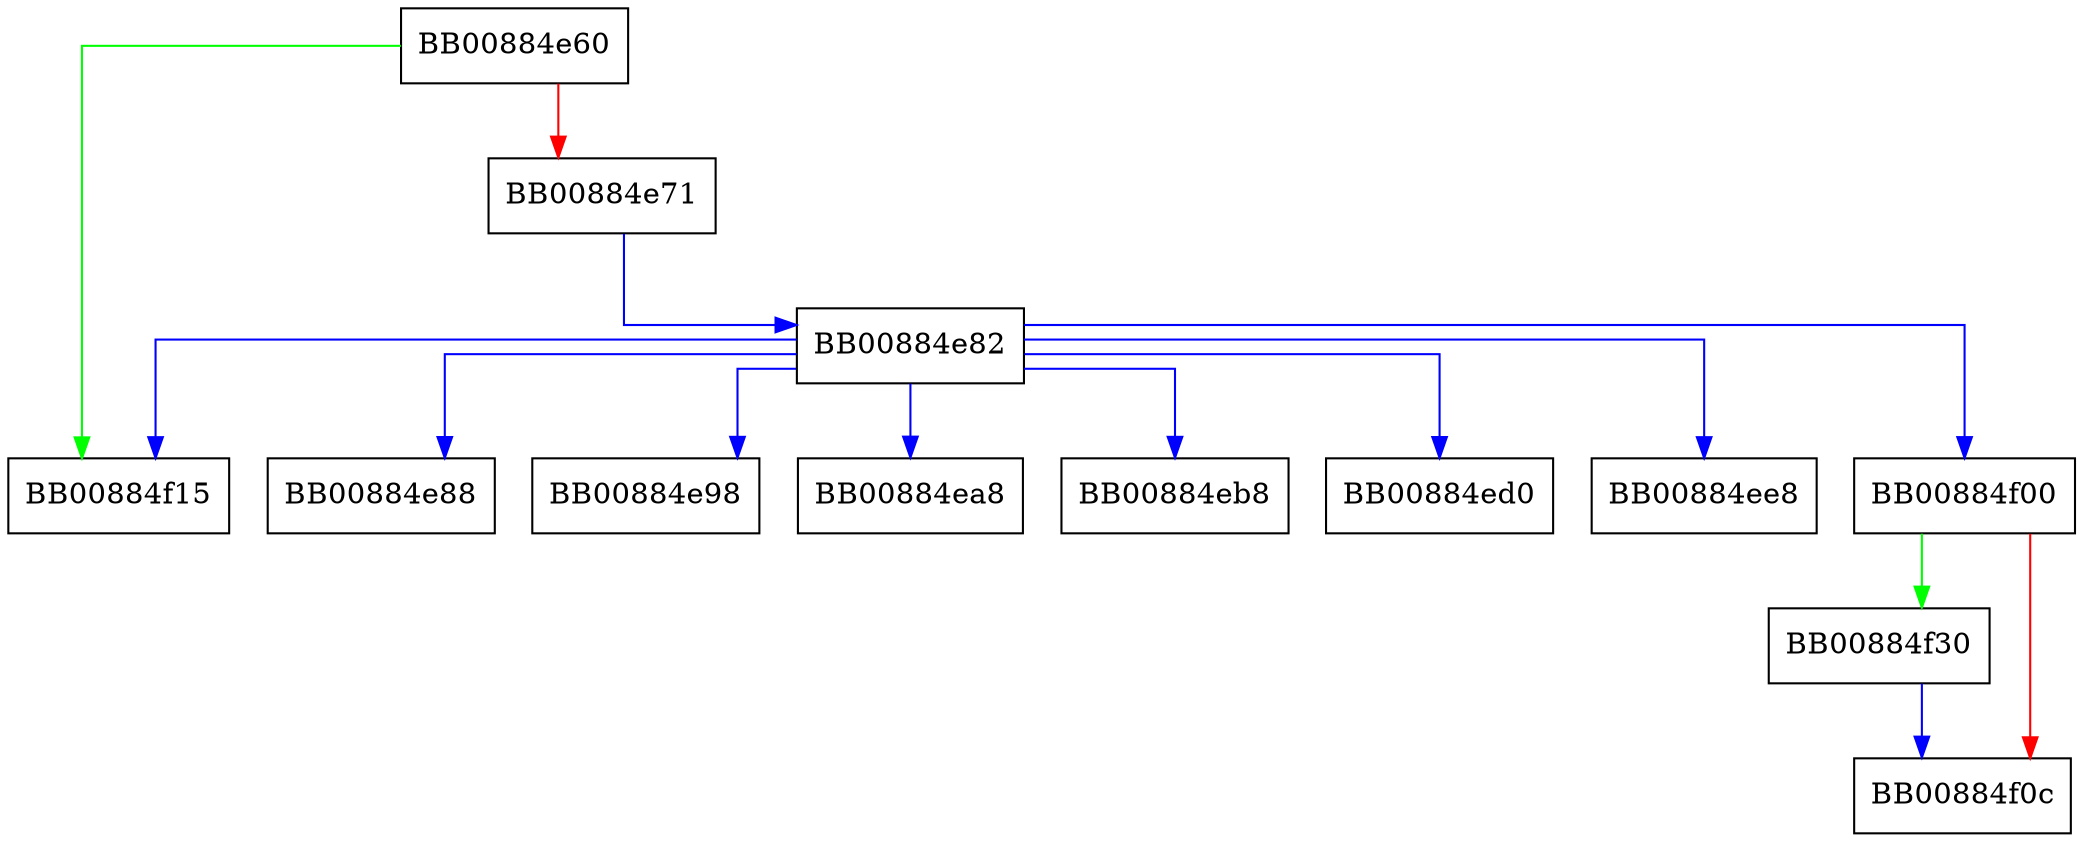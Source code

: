 digraph dlinfo_doit {
  node [shape="box"];
  graph [splines=ortho];
  BB00884e60 -> BB00884f15 [color="green"];
  BB00884e60 -> BB00884e71 [color="red"];
  BB00884e71 -> BB00884e82 [color="blue"];
  BB00884e82 -> BB00884f15 [color="blue"];
  BB00884e82 -> BB00884e88 [color="blue"];
  BB00884e82 -> BB00884e98 [color="blue"];
  BB00884e82 -> BB00884ea8 [color="blue"];
  BB00884e82 -> BB00884eb8 [color="blue"];
  BB00884e82 -> BB00884ed0 [color="blue"];
  BB00884e82 -> BB00884ee8 [color="blue"];
  BB00884e82 -> BB00884f00 [color="blue"];
  BB00884f00 -> BB00884f30 [color="green"];
  BB00884f00 -> BB00884f0c [color="red"];
  BB00884f30 -> BB00884f0c [color="blue"];
}